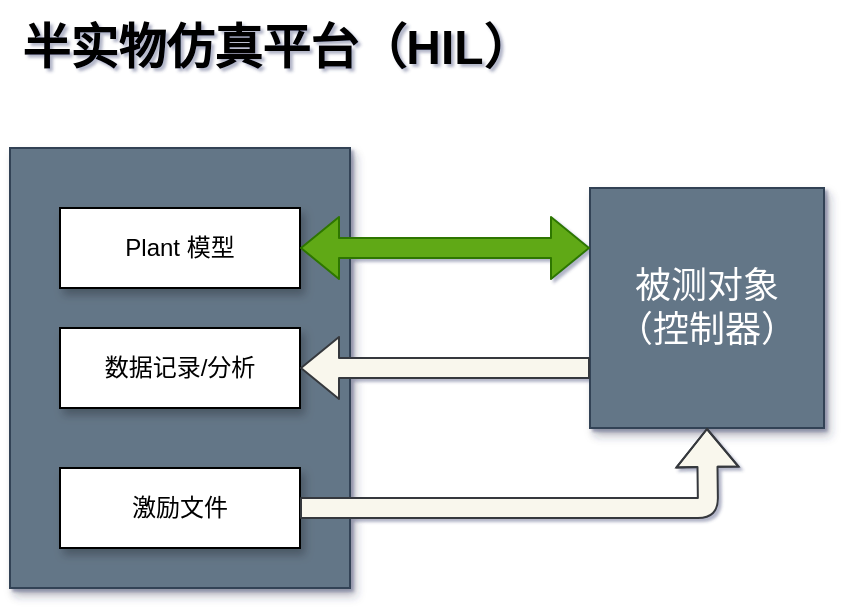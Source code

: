 <mxfile version="13.7.2" type="github">
  <diagram name="Page-1" id="90a13364-a465-7bf4-72fc-28e22215d7a0">
    <mxGraphModel dx="1344" dy="781" grid="1" gridSize="10" guides="1" tooltips="1" connect="1" arrows="1" fold="1" page="1" pageScale="1.5" pageWidth="1169" pageHeight="826" background="#ffffff" math="0" shadow="1">
      <root>
        <mxCell id="0" style=";html=1;" />
        <mxCell id="1" style=";html=1;" parent="0" />
        <mxCell id="3a17f1ce550125da-2" value="" style="whiteSpace=wrap;html=1;shadow=1;fontSize=18;fillColor=#647687;strokeColor=#314354;fontColor=#ffffff;" parent="1" vertex="1">
          <mxGeometry x="760" y="510" width="170" height="220" as="geometry" />
        </mxCell>
        <mxCell id="3a17f1ce550125da-5" value="被测对象&lt;br&gt;（控制器）" style="whiteSpace=wrap;html=1;shadow=1;fontSize=18;fillColor=#647687;strokeColor=#314354;fontColor=#ffffff;" parent="1" vertex="1">
          <mxGeometry x="1050" y="530" width="117" height="120" as="geometry" />
        </mxCell>
        <mxCell id="457Go69n1ICu2Af2Cj9l-28" value="半实物仿真平台（HIL）" style="text;strokeColor=none;fillColor=none;html=1;fontSize=24;fontStyle=1;verticalAlign=middle;align=center;shadow=1;" vertex="1" parent="1">
          <mxGeometry x="760" y="440" width="265" height="40" as="geometry" />
        </mxCell>
        <mxCell id="457Go69n1ICu2Af2Cj9l-29" value="Plant 模型" style="rounded=0;whiteSpace=wrap;html=1;shadow=1;" vertex="1" parent="1">
          <mxGeometry x="785" y="540" width="120" height="40" as="geometry" />
        </mxCell>
        <mxCell id="457Go69n1ICu2Af2Cj9l-34" value="" style="shape=flexArrow;endArrow=classic;startArrow=classic;html=1;entryX=0;entryY=0.25;entryDx=0;entryDy=0;exitX=1;exitY=0.5;exitDx=0;exitDy=0;fillColor=#60a917;strokeColor=#2D7600;" edge="1" parent="1" source="457Go69n1ICu2Af2Cj9l-29" target="3a17f1ce550125da-5">
          <mxGeometry width="50" height="50" relative="1" as="geometry">
            <mxPoint x="940" y="545" as="sourcePoint" />
            <mxPoint x="990" y="495" as="targetPoint" />
          </mxGeometry>
        </mxCell>
        <mxCell id="457Go69n1ICu2Af2Cj9l-35" value="数据记录/分析" style="rounded=0;whiteSpace=wrap;html=1;shadow=1;" vertex="1" parent="1">
          <mxGeometry x="785" y="600" width="120" height="40" as="geometry" />
        </mxCell>
        <mxCell id="457Go69n1ICu2Af2Cj9l-37" value="" style="shape=flexArrow;endArrow=classic;html=1;entryX=1;entryY=0.5;entryDx=0;entryDy=0;exitX=0;exitY=0.75;exitDx=0;exitDy=0;fillColor=#f9f7ed;strokeColor=#36393d;" edge="1" parent="1" source="3a17f1ce550125da-5" target="457Go69n1ICu2Af2Cj9l-35">
          <mxGeometry width="50" height="50" relative="1" as="geometry">
            <mxPoint x="900" y="710" as="sourcePoint" />
            <mxPoint x="950" y="660" as="targetPoint" />
          </mxGeometry>
        </mxCell>
        <mxCell id="457Go69n1ICu2Af2Cj9l-38" value="激励文件" style="rounded=0;whiteSpace=wrap;html=1;shadow=1;" vertex="1" parent="1">
          <mxGeometry x="785" y="670" width="120" height="40" as="geometry" />
        </mxCell>
        <mxCell id="457Go69n1ICu2Af2Cj9l-39" value="" style="shape=flexArrow;endArrow=classic;html=1;exitX=1;exitY=0.5;exitDx=0;exitDy=0;entryX=0.5;entryY=1;entryDx=0;entryDy=0;fillColor=#f9f7ed;strokeColor=#36393d;" edge="1" parent="1" source="457Go69n1ICu2Af2Cj9l-38" target="3a17f1ce550125da-5">
          <mxGeometry width="50" height="50" relative="1" as="geometry">
            <mxPoint x="1010" y="710" as="sourcePoint" />
            <mxPoint x="1060" y="660" as="targetPoint" />
            <Array as="points">
              <mxPoint x="1040" y="690" />
              <mxPoint x="1109" y="690" />
            </Array>
          </mxGeometry>
        </mxCell>
      </root>
    </mxGraphModel>
  </diagram>
</mxfile>

